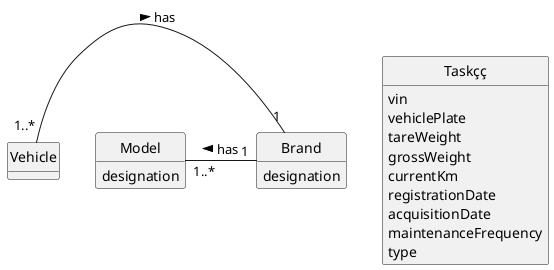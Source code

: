 @startuml
skinparam monochrome true
skinparam packageStyle rectangle
skinparam shadowing false

'left to right direction


hide circle
hide methods


class Taskçç
 {
vin
vehiclePlate
tareWeight
grossWeight
currentKm
registrationDate
acquisitionDate
maintenanceFrequency
type
}

class Brand {
    designation
}

class Model {
    designation
}

Vehicle "1..*" - "1" Brand : has >
Model "1..*" -"1" Brand: has <
@enduml